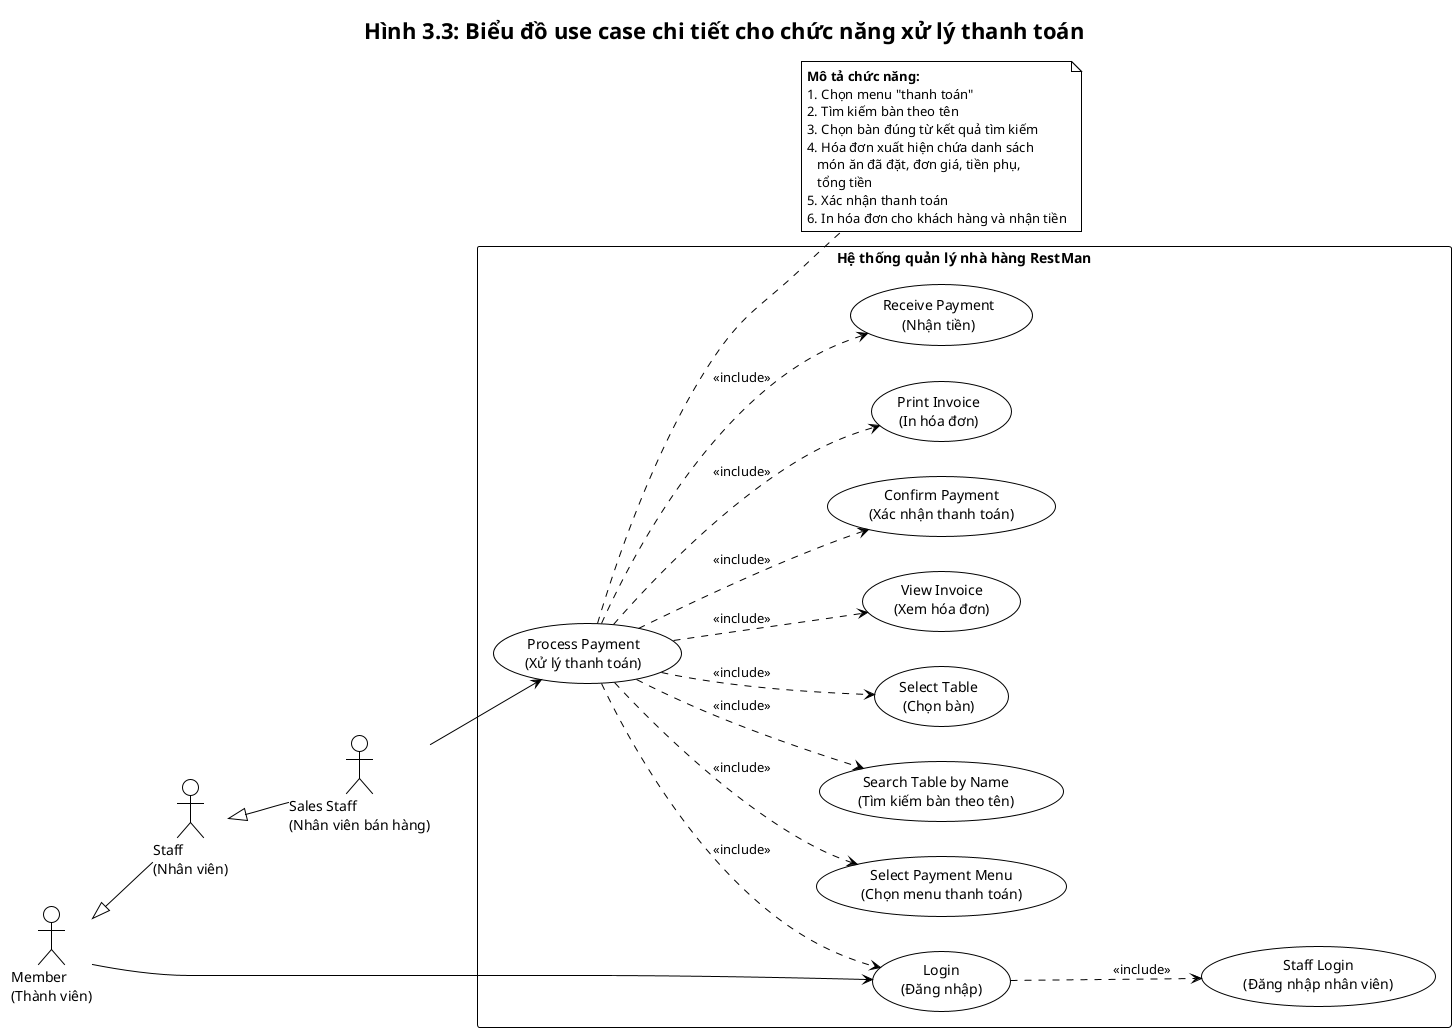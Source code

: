 @startuml ProcessPayment_UseCaseDiagram
!theme plain
title Hình 3.3: Biểu đồ use case chi tiết cho chức năng xử lý thanh toán

left to right direction

actor "Sales Staff\n(Nhân viên bán hàng)" as SalesStaff
actor "Staff\n(Nhân viên)" as Staff
actor "Member\n(Thành viên)" as Member

' Inheritance relationships
Member <|-- Staff
Staff <|-- SalesStaff

' System boundary
rectangle "Hệ thống quản lý nhà hàng RestMan" {
    usecase "Process Payment\n(Xử lý thanh toán)" as ProcessPayment
    usecase "Login\n(Đăng nhập)" as Login
    usecase "Staff Login\n(Đăng nhập nhân viên)" as StaffLogin
    usecase "Select Payment Menu\n(Chọn menu thanh toán)" as SelectPaymentMenu
    usecase "Search Table by Name\n(Tìm kiếm bàn theo tên)" as SearchTable
    usecase "Select Table\n(Chọn bàn)" as SelectTable
    usecase "View Invoice\n(Xem hóa đơn)" as ViewInvoice
    usecase "Confirm Payment\n(Xác nhận thanh toán)" as ConfirmPayment
    usecase "Print Invoice\n(In hóa đơn)" as PrintInvoice
    usecase "Receive Payment\n(Nhận tiền)" as ReceivePayment
}

' Associations
Member --> Login
SalesStaff --> ProcessPayment

' Include relationships
ProcessPayment ..> Login : <<include>>
Login ..> StaffLogin : <<include>>
ProcessPayment ..> SelectPaymentMenu : <<include>>
ProcessPayment ..> SearchTable : <<include>>
ProcessPayment ..> SelectTable : <<include>>
ProcessPayment ..> ViewInvoice : <<include>>
ProcessPayment ..> ConfirmPayment : <<include>>
ProcessPayment ..> PrintInvoice : <<include>>
ProcessPayment ..> ReceivePayment : <<include>>

' Flow description
note right of ProcessPayment
**Mô tả chức năng:**
1. Chọn menu "thanh toán"
2. Tìm kiếm bàn theo tên
3. Chọn bàn đúng từ kết quả tìm kiếm
4. Hóa đơn xuất hiện chứa danh sách 
   món ăn đã đặt, đơn giá, tiền phụ, 
   tổng tiền
5. Xác nhận thanh toán
6. In hóa đơn cho khách hàng và nhận tiền
end note

@enduml
